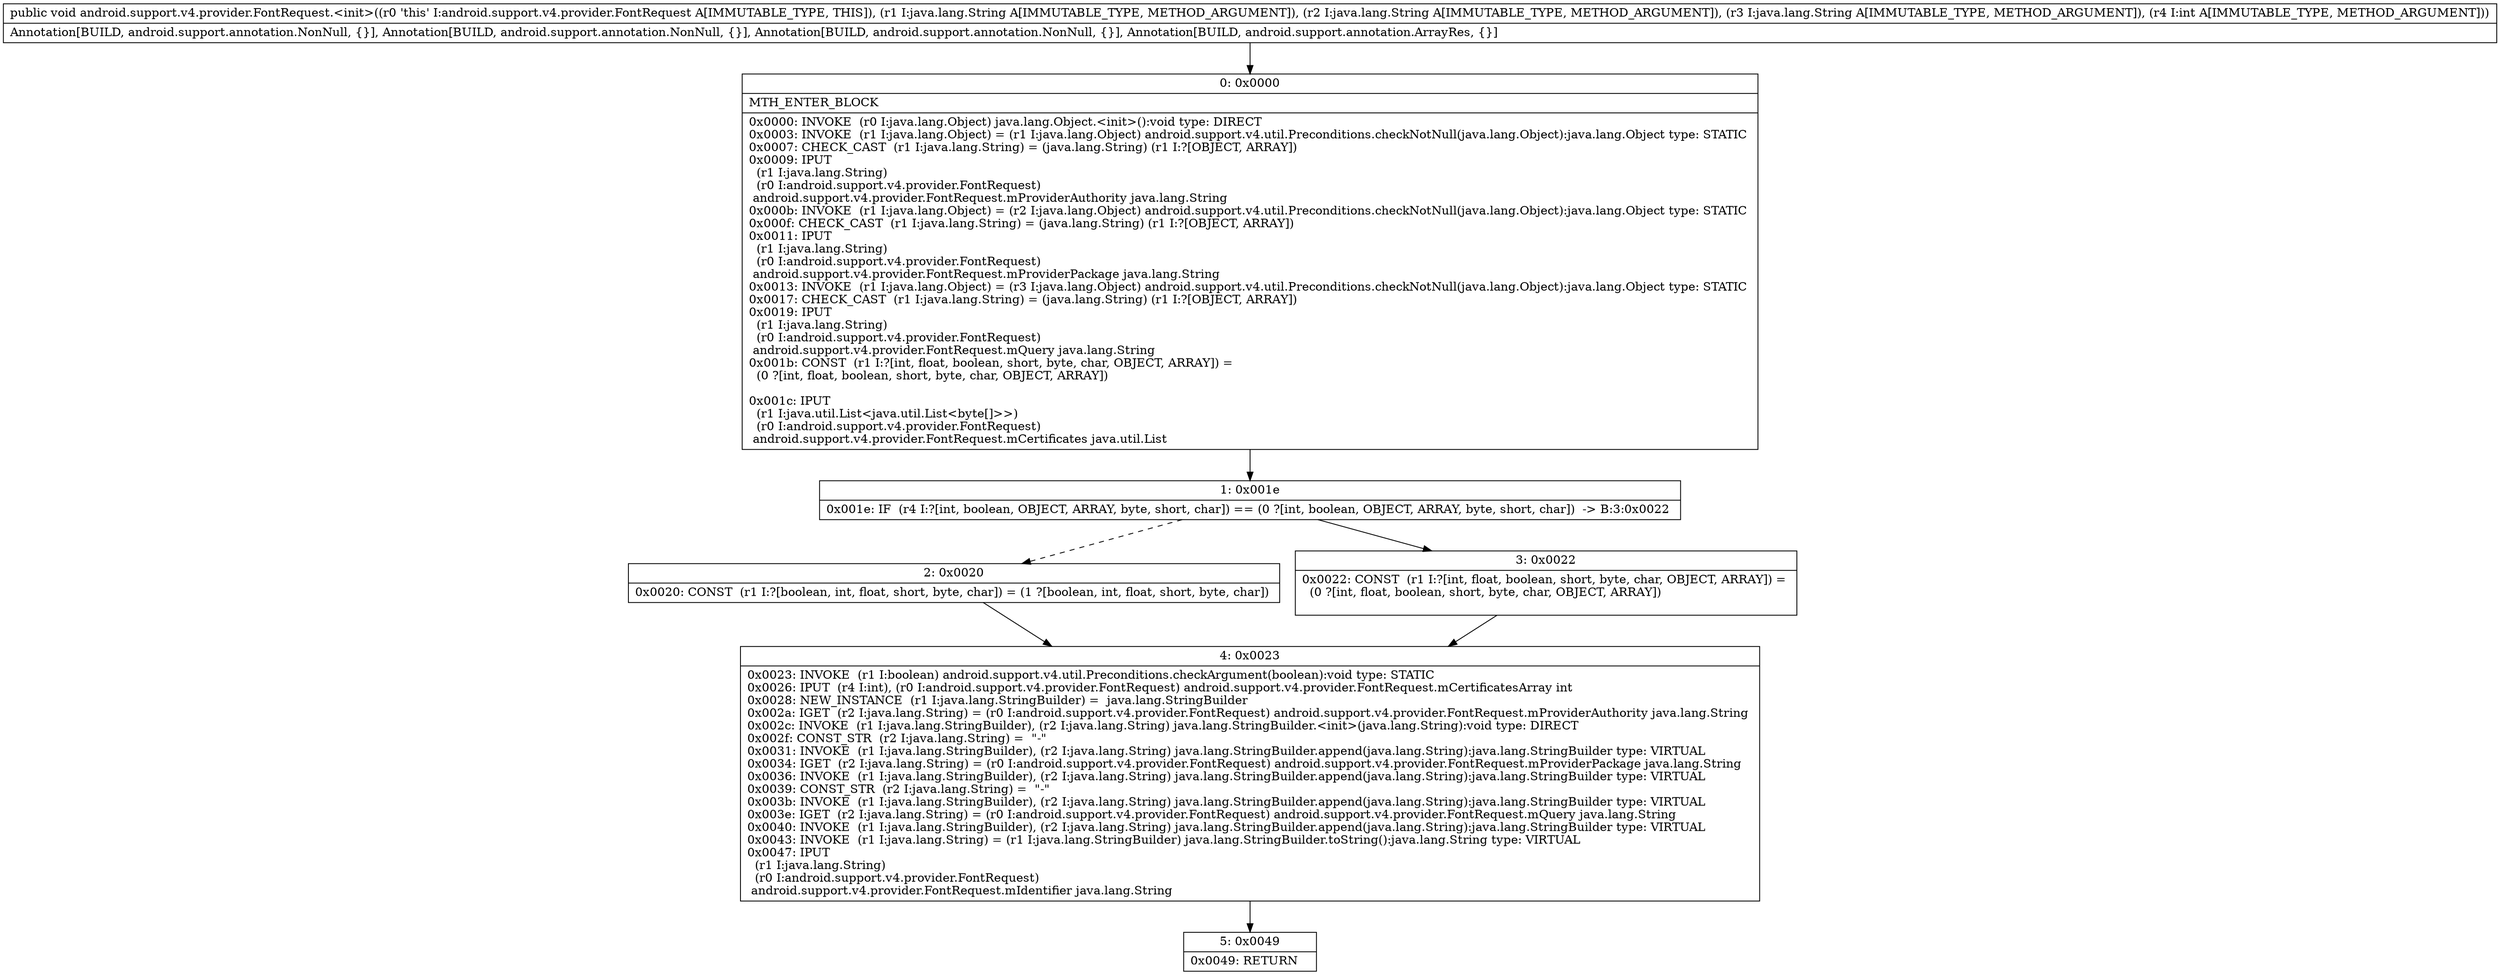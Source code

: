 digraph "CFG forandroid.support.v4.provider.FontRequest.\<init\>(Ljava\/lang\/String;Ljava\/lang\/String;Ljava\/lang\/String;I)V" {
Node_0 [shape=record,label="{0\:\ 0x0000|MTH_ENTER_BLOCK\l|0x0000: INVOKE  (r0 I:java.lang.Object) java.lang.Object.\<init\>():void type: DIRECT \l0x0003: INVOKE  (r1 I:java.lang.Object) = (r1 I:java.lang.Object) android.support.v4.util.Preconditions.checkNotNull(java.lang.Object):java.lang.Object type: STATIC \l0x0007: CHECK_CAST  (r1 I:java.lang.String) = (java.lang.String) (r1 I:?[OBJECT, ARRAY]) \l0x0009: IPUT  \l  (r1 I:java.lang.String)\l  (r0 I:android.support.v4.provider.FontRequest)\l android.support.v4.provider.FontRequest.mProviderAuthority java.lang.String \l0x000b: INVOKE  (r1 I:java.lang.Object) = (r2 I:java.lang.Object) android.support.v4.util.Preconditions.checkNotNull(java.lang.Object):java.lang.Object type: STATIC \l0x000f: CHECK_CAST  (r1 I:java.lang.String) = (java.lang.String) (r1 I:?[OBJECT, ARRAY]) \l0x0011: IPUT  \l  (r1 I:java.lang.String)\l  (r0 I:android.support.v4.provider.FontRequest)\l android.support.v4.provider.FontRequest.mProviderPackage java.lang.String \l0x0013: INVOKE  (r1 I:java.lang.Object) = (r3 I:java.lang.Object) android.support.v4.util.Preconditions.checkNotNull(java.lang.Object):java.lang.Object type: STATIC \l0x0017: CHECK_CAST  (r1 I:java.lang.String) = (java.lang.String) (r1 I:?[OBJECT, ARRAY]) \l0x0019: IPUT  \l  (r1 I:java.lang.String)\l  (r0 I:android.support.v4.provider.FontRequest)\l android.support.v4.provider.FontRequest.mQuery java.lang.String \l0x001b: CONST  (r1 I:?[int, float, boolean, short, byte, char, OBJECT, ARRAY]) = \l  (0 ?[int, float, boolean, short, byte, char, OBJECT, ARRAY])\l \l0x001c: IPUT  \l  (r1 I:java.util.List\<java.util.List\<byte[]\>\>)\l  (r0 I:android.support.v4.provider.FontRequest)\l android.support.v4.provider.FontRequest.mCertificates java.util.List \l}"];
Node_1 [shape=record,label="{1\:\ 0x001e|0x001e: IF  (r4 I:?[int, boolean, OBJECT, ARRAY, byte, short, char]) == (0 ?[int, boolean, OBJECT, ARRAY, byte, short, char])  \-\> B:3:0x0022 \l}"];
Node_2 [shape=record,label="{2\:\ 0x0020|0x0020: CONST  (r1 I:?[boolean, int, float, short, byte, char]) = (1 ?[boolean, int, float, short, byte, char]) \l}"];
Node_3 [shape=record,label="{3\:\ 0x0022|0x0022: CONST  (r1 I:?[int, float, boolean, short, byte, char, OBJECT, ARRAY]) = \l  (0 ?[int, float, boolean, short, byte, char, OBJECT, ARRAY])\l \l}"];
Node_4 [shape=record,label="{4\:\ 0x0023|0x0023: INVOKE  (r1 I:boolean) android.support.v4.util.Preconditions.checkArgument(boolean):void type: STATIC \l0x0026: IPUT  (r4 I:int), (r0 I:android.support.v4.provider.FontRequest) android.support.v4.provider.FontRequest.mCertificatesArray int \l0x0028: NEW_INSTANCE  (r1 I:java.lang.StringBuilder) =  java.lang.StringBuilder \l0x002a: IGET  (r2 I:java.lang.String) = (r0 I:android.support.v4.provider.FontRequest) android.support.v4.provider.FontRequest.mProviderAuthority java.lang.String \l0x002c: INVOKE  (r1 I:java.lang.StringBuilder), (r2 I:java.lang.String) java.lang.StringBuilder.\<init\>(java.lang.String):void type: DIRECT \l0x002f: CONST_STR  (r2 I:java.lang.String) =  \"\-\" \l0x0031: INVOKE  (r1 I:java.lang.StringBuilder), (r2 I:java.lang.String) java.lang.StringBuilder.append(java.lang.String):java.lang.StringBuilder type: VIRTUAL \l0x0034: IGET  (r2 I:java.lang.String) = (r0 I:android.support.v4.provider.FontRequest) android.support.v4.provider.FontRequest.mProviderPackage java.lang.String \l0x0036: INVOKE  (r1 I:java.lang.StringBuilder), (r2 I:java.lang.String) java.lang.StringBuilder.append(java.lang.String):java.lang.StringBuilder type: VIRTUAL \l0x0039: CONST_STR  (r2 I:java.lang.String) =  \"\-\" \l0x003b: INVOKE  (r1 I:java.lang.StringBuilder), (r2 I:java.lang.String) java.lang.StringBuilder.append(java.lang.String):java.lang.StringBuilder type: VIRTUAL \l0x003e: IGET  (r2 I:java.lang.String) = (r0 I:android.support.v4.provider.FontRequest) android.support.v4.provider.FontRequest.mQuery java.lang.String \l0x0040: INVOKE  (r1 I:java.lang.StringBuilder), (r2 I:java.lang.String) java.lang.StringBuilder.append(java.lang.String):java.lang.StringBuilder type: VIRTUAL \l0x0043: INVOKE  (r1 I:java.lang.String) = (r1 I:java.lang.StringBuilder) java.lang.StringBuilder.toString():java.lang.String type: VIRTUAL \l0x0047: IPUT  \l  (r1 I:java.lang.String)\l  (r0 I:android.support.v4.provider.FontRequest)\l android.support.v4.provider.FontRequest.mIdentifier java.lang.String \l}"];
Node_5 [shape=record,label="{5\:\ 0x0049|0x0049: RETURN   \l}"];
MethodNode[shape=record,label="{public void android.support.v4.provider.FontRequest.\<init\>((r0 'this' I:android.support.v4.provider.FontRequest A[IMMUTABLE_TYPE, THIS]), (r1 I:java.lang.String A[IMMUTABLE_TYPE, METHOD_ARGUMENT]), (r2 I:java.lang.String A[IMMUTABLE_TYPE, METHOD_ARGUMENT]), (r3 I:java.lang.String A[IMMUTABLE_TYPE, METHOD_ARGUMENT]), (r4 I:int A[IMMUTABLE_TYPE, METHOD_ARGUMENT]))  | Annotation[BUILD, android.support.annotation.NonNull, \{\}], Annotation[BUILD, android.support.annotation.NonNull, \{\}], Annotation[BUILD, android.support.annotation.NonNull, \{\}], Annotation[BUILD, android.support.annotation.ArrayRes, \{\}]\l}"];
MethodNode -> Node_0;
Node_0 -> Node_1;
Node_1 -> Node_2[style=dashed];
Node_1 -> Node_3;
Node_2 -> Node_4;
Node_3 -> Node_4;
Node_4 -> Node_5;
}

